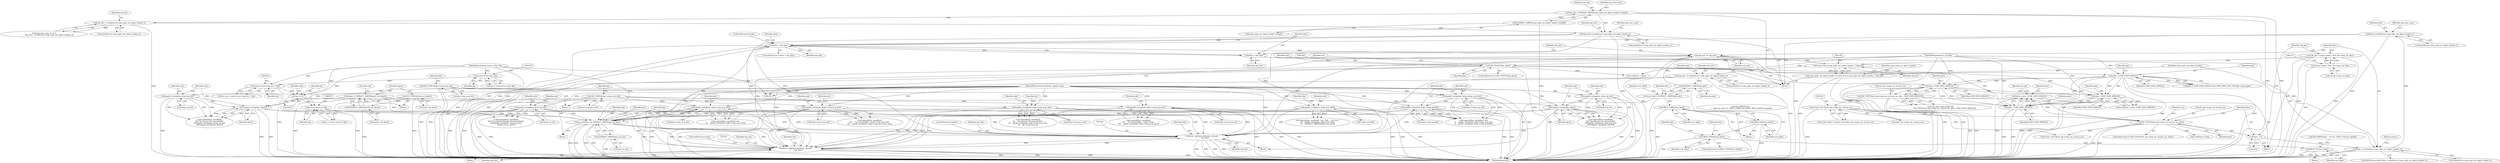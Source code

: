 digraph "0_tcpdump_2b62d1dda41590db29368ec7ba5f4faf3464765a@API" {
"1001168" [label="(Call,hlen-=sizeof(struct icmp_mpls_ext_object_header_t))"];
"1001120" [label="(Call,hlen > sizeof(struct icmp_mpls_ext_object_header_t))"];
"1001109" [label="(Call,hlen -= 4)"];
"1001064" [label="(Call,ND_TTEST2(ext_dp->icmp_ext_version_res, hlen))"];
"1001013" [label="(Call,(const void *)&ext_dp->icmp_ext_version_res)"];
"1000997" [label="(Call,ND_TTEST2(ext_dp->icmp_ext_version_res, plen - ICMP_EXTD_MINLEN))"];
"1001001" [label="(Call,plen - ICMP_EXTD_MINLEN)"];
"1000880" [label="(Call,ND_TTEST2(*bp, plen))"];
"1000112" [label="(MethodParameterIn,u_int plen)"];
"1000980" [label="(Call,plen > ICMP_EXTD_MINLEN)"];
"1001058" [label="(Call,hlen = plen - ICMP_EXTD_MINLEN)"];
"1001060" [label="(Call,plen - ICMP_EXTD_MINLEN)"];
"1001025" [label="(Call,plen - ICMP_EXTD_MINLEN)"];
"1001248" [label="(Call,hlen -= obj_tlen)"];
"1001244" [label="(Call,hlen < obj_tlen)"];
"1001168" [label="(Call,hlen-=sizeof(struct icmp_mpls_ext_object_header_t))"];
"1001229" [label="(Call,print_unknown_data(ndo, obj_tptr, \"\n\t    \", obj_tlen))"];
"1000311" [label="(Call,udpport_string(ndo, dport))"];
"1000305" [label="(Call,ipaddr_string(ndo, &oip->ip_dst))"];
"1000110" [label="(MethodParameterIn,netdissect_options *ndo)"];
"1000267" [label="(Call,dport = EXTRACT_16BITS(&ouh->uh_dport))"];
"1000269" [label="(Call,EXTRACT_16BITS(&ouh->uh_dport))"];
"1000263" [label="(Call,ND_TCHECK(ouh->uh_dport))"];
"1000293" [label="(Call,tcpport_string(ndo, dport))"];
"1000287" [label="(Call,ipaddr_string(ndo, &oip->ip_dst))"];
"1000383" [label="(Call,ipaddr_string(ndo, &dp->icmp_ip.ip_dst))"];
"1000196" [label="(Call,ND_TCHECK(dp->icmp_ip.ip_dst))"];
"1000408" [label="(Call,ipaddr_string(ndo, &dp->icmp_ip.ip_dst))"];
"1000365" [label="(Call,ipaddr_string(ndo, &dp->icmp_ip.ip_dst))"];
"1000323" [label="(Call,ipaddr_string(ndo, &oip->ip_dst))"];
"1000656" [label="(Call,ipaddr_string(ndo, &idp->ird_addr))"];
"1000959" [label="(Call,ip_print(ndo, bp, EXTRACT_16BITS(&ip->ip_len)))"];
"1000221" [label="(Call,ipaddr_string(ndo, &dp->icmp_ip.ip_dst))"];
"1000448" [label="(Call,ipaddr_string(ndo, &dp->icmp_gwaddr))"];
"1000440" [label="(Call,ipaddr_string(ndo, &dp->icmp_ip.ip_dst))"];
"1000419" [label="(Call,ND_TCHECK(dp->icmp_ip.ip_dst))"];
"1000951" [label="(Call,(const struct ip *)bp)"];
"1000942" [label="(Call,bp += 8)"];
"1000143" [label="(Call,(const struct icmp_ext_t *)bp)"];
"1000138" [label="(Call,(const struct icmp *)bp)"];
"1000111" [label="(MethodParameterIn,const u_char *bp)"];
"1000962" [label="(Call,EXTRACT_16BITS(&ip->ip_len))"];
"1001237" [label="(Call,print_unknown_data(ndo, obj_tptr, \"\n\t    \", obj_tlen))"];
"1001149" [label="(Call,obj_tptr += sizeof(struct icmp_mpls_ext_object_header_t))"];
"1001127" [label="(Call,(const struct icmp_mpls_ext_object_header_t *)obj_tptr)"];
"1001112" [label="(Call,obj_tptr = (const uint8_t *)ext_dp->icmp_ext_data)"];
"1001114" [label="(Call,(const uint8_t *)ext_dp->icmp_ext_data)"];
"1001251" [label="(Call,obj_tptr += obj_tlen)"];
"1001201" [label="(Call,EXTRACT_32BITS(obj_tptr))"];
"1001183" [label="(Call,obj_tlen-=sizeof(struct icmp_mpls_ext_object_header_t))"];
"1001133" [label="(Call,obj_tlen = EXTRACT_16BITS(icmp_mpls_ext_object_header->length))"];
"1001135" [label="(Call,EXTRACT_16BITS(icmp_mpls_ext_object_header->length))"];
"1001177" [label="(Call,obj_tlen < sizeof(struct icmp_mpls_ext_object_header_t))"];
"1001125" [label="(Call,icmp_mpls_ext_object_header = (const struct icmp_mpls_ext_object_header_t *)obj_tptr)"];
"1001199" [label="(Call,raw_label = EXTRACT_32BITS(obj_tptr))"];
"1001209" [label="(Call,MPLS_LABEL(raw_label))"];
"1001211" [label="(Call,MPLS_EXP(raw_label))"];
"1001214" [label="(Call,MPLS_STACK(raw_label))"];
"1001225" [label="(Call,MPLS_TTL(raw_label))"];
"1000360" [label="(Call,snprintf(buf, sizeof(buf),\n\t\t\t\t    \"%s unreachable - need to frag (mtu %d)\",\n\t\t\t\t    ipaddr_string(ndo, &dp->icmp_ip.ip_dst), mtu))"];
"1001243" [label="(ControlStructure,if (hlen < obj_tlen))"];
"1001168" [label="(Call,hlen-=sizeof(struct icmp_mpls_ext_object_header_t))"];
"1000145" [label="(Identifier,bp)"];
"1000311" [label="(Call,udpport_string(ndo, dport))"];
"1001238" [label="(Identifier,ndo)"];
"1001121" [label="(Identifier,hlen)"];
"1001250" [label="(Identifier,obj_tlen)"];
"1000287" [label="(Call,ipaddr_string(ndo, &oip->ip_dst))"];
"1000419" [label="(Call,ND_TCHECK(dp->icmp_ip.ip_dst))"];
"1000330" [label="(Identifier,oip)"];
"1001026" [label="(Identifier,plen)"];
"1000295" [label="(Identifier,dport)"];
"1001248" [label="(Call,hlen -= obj_tlen)"];
"1001066" [label="(Identifier,ext_dp)"];
"1001135" [label="(Call,EXTRACT_16BITS(icmp_mpls_ext_object_header->length))"];
"1000980" [label="(Call,plen > ICMP_EXTD_MINLEN)"];
"1000318" [label="(Call,snprintf(buf, sizeof(buf),\n\t\t\t\t\t\"%s protocol %d port %d unreachable\",\n\t\t\t\t\tipaddr_string(ndo, &oip->ip_dst),\n\t\t\t\t\toip->ip_p, dport))"];
"1001223" [label="(Block,)"];
"1000941" [label="(Block,)"];
"1000294" [label="(Identifier,ndo)"];
"1000420" [label="(Call,dp->icmp_ip.ip_dst)"];
"1000403" [label="(Call,snprintf(buf, sizeof(buf), fmt,\n\t\t\t    ipaddr_string(ndo, &dp->icmp_ip.ip_dst)))"];
"1000410" [label="(Call,&dp->icmp_ip.ip_dst)"];
"1000373" [label="(Identifier,mtu)"];
"1000879" [label="(ControlStructure,if (ND_TTEST2(*bp, plen)))"];
"1000934" [label="(Identifier,ndo)"];
"1000657" [label="(Identifier,ndo)"];
"1000276" [label="(Identifier,oip)"];
"1000263" [label="(Call,ND_TCHECK(ouh->uh_dport))"];
"1001136" [label="(Call,icmp_mpls_ext_object_header->length)"];
"1001173" [label="(Call,(obj_class_num == 0) ||\n                    (obj_tlen < sizeof(struct icmp_mpls_ext_object_header_t)))"];
"1000112" [label="(MethodParameterIn,u_int plen)"];
"1001064" [label="(Call,ND_TTEST2(ext_dp->icmp_ext_version_res, hlen))"];
"1000442" [label="(Call,&dp->icmp_ip.ip_dst)"];
"1001025" [label="(Call,plen - ICMP_EXTD_MINLEN)"];
"1001242" [label="(ControlStructure,break;)"];
"1001155" [label="(Identifier,ndo)"];
"1001260" [label="(MethodReturn,RET)"];
"1000435" [label="(Call,snprintf(buf, sizeof(buf), fmt,\n\t\t    ipaddr_string(ndo, &dp->icmp_ip.ip_dst),\n\t\t    ipaddr_string(ndo, &dp->icmp_gwaddr)))"];
"1001215" [label="(Identifier,raw_label)"];
"1001019" [label="(Call,vec[0].len = plen - ICMP_EXTD_MINLEN)"];
"1000951" [label="(Call,(const struct ip *)bp)"];
"1001003" [label="(Identifier,ICMP_EXTD_MINLEN)"];
"1000942" [label="(Call,bp += 8)"];
"1001208" [label="(Block,)"];
"1001177" [label="(Call,obj_tlen < sizeof(struct icmp_mpls_ext_object_header_t))"];
"1001122" [label="(Call,sizeof(struct icmp_mpls_ext_object_header_t))"];
"1001237" [label="(Call,print_unknown_data(ndo, obj_tptr, \"\n\t    \", obj_tlen))"];
"1001078" [label="(Call,(const void *)&ext_dp->icmp_ext_version_res)"];
"1001062" [label="(Identifier,ICMP_EXTD_MINLEN)"];
"1000222" [label="(Identifier,ndo)"];
"1001231" [label="(Identifier,obj_tptr)"];
"1001211" [label="(Call,MPLS_EXP(raw_label))"];
"1000658" [label="(Call,&idp->ird_addr)"];
"1000383" [label="(Call,ipaddr_string(ndo, &dp->icmp_ip.ip_dst))"];
"1001214" [label="(Call,MPLS_STACK(raw_label))"];
"1001110" [label="(Identifier,hlen)"];
"1001114" [label="(Call,(const uint8_t *)ext_dp->icmp_ext_data)"];
"1000206" [label="(Block,)"];
"1000305" [label="(Call,ipaddr_string(ndo, &oip->ip_dst))"];
"1000269" [label="(Call,EXTRACT_16BITS(&ouh->uh_dport))"];
"1000947" [label="(Identifier,ndo)"];
"1001199" [label="(Call,raw_label = EXTRACT_32BITS(obj_tptr))"];
"1001132" [label="(Identifier,icmp_mpls_ext_object_header)"];
"1001220" [label="(Call,ND_PRINT((ndo, \", ttl %u\", MPLS_TTL(raw_label))))"];
"1001202" [label="(Identifier,obj_tptr)"];
"1001246" [label="(Identifier,obj_tlen)"];
"1001065" [label="(Call,ext_dp->icmp_ext_version_res)"];
"1001178" [label="(Identifier,obj_tlen)"];
"1000312" [label="(Identifier,ndo)"];
"1001068" [label="(Identifier,hlen)"];
"1000138" [label="(Call,(const struct icmp *)bp)"];
"1001124" [label="(Block,)"];
"1001201" [label="(Call,EXTRACT_32BITS(obj_tptr))"];
"1000196" [label="(Call,ND_TCHECK(dp->icmp_ip.ip_dst))"];
"1001002" [label="(Identifier,plen)"];
"1000223" [label="(Call,&dp->icmp_ip.ip_dst)"];
"1001183" [label="(Call,obj_tlen-=sizeof(struct icmp_mpls_ext_object_header_t))"];
"1001193" [label="(Block,)"];
"1001252" [label="(Identifier,obj_tptr)"];
"1000961" [label="(Identifier,bp)"];
"1000896" [label="(Call,vec[0].len = plen)"];
"1000979" [label="(Call,plen > ICMP_EXTD_MINLEN && ICMP_MPLS_EXT_TYPE(dp->icmp_type))"];
"1000450" [label="(Call,&dp->icmp_gwaddr)"];
"1001251" [label="(Call,obj_tptr += obj_tlen)"];
"1000982" [label="(Identifier,ICMP_EXTD_MINLEN)"];
"1001185" [label="(Call,sizeof(struct icmp_mpls_ext_object_header_t))"];
"1000110" [label="(MethodParameterIn,netdissect_options *ndo)"];
"1000992" [label="(Call,!ext_dp->icmp_length &&\n                ND_TTEST2(ext_dp->icmp_ext_version_res, plen - ICMP_EXTD_MINLEN))"];
"1001150" [label="(Identifier,obj_tptr)"];
"1001210" [label="(Identifier,raw_label)"];
"1001241" [label="(Identifier,obj_tlen)"];
"1001063" [label="(ControlStructure,if (ND_TTEST2(ext_dp->icmp_ext_version_res, hlen)))"];
"1001113" [label="(Identifier,obj_tptr)"];
"1001126" [label="(Identifier,icmp_mpls_ext_object_header)"];
"1000270" [label="(Call,&ouh->uh_dport)"];
"1001213" [label="(ControlStructure,if (MPLS_STACK(raw_label)))"];
"1001188" [label="(Identifier,obj_class_num)"];
"1000998" [label="(Call,ext_dp->icmp_ext_version_res)"];
"1001134" [label="(Identifier,obj_tlen)"];
"1000140" [label="(Identifier,bp)"];
"1001169" [label="(Identifier,hlen)"];
"1000665" [label="(Identifier,idp)"];
"1001179" [label="(Call,sizeof(struct icmp_mpls_ext_object_header_t))"];
"1000959" [label="(Call,ip_print(ndo, bp, EXTRACT_16BITS(&ip->ip_len)))"];
"1000221" [label="(Call,ipaddr_string(ndo, &dp->icmp_ip.ip_dst))"];
"1000282" [label="(Call,snprintf(buf, sizeof(buf),\n\t\t\t\t\t\"%s tcp port %s unreachable\",\n\t\t\t\t\tipaddr_string(ndo, &oip->ip_dst),\n\t\t\t\t\ttcpport_string(ndo, dport)))"];
"1000943" [label="(Identifier,bp)"];
"1001232" [label="(Literal,\"\n\t    \")"];
"1001151" [label="(Call,sizeof(struct icmp_mpls_ext_object_header_t))"];
"1000408" [label="(Call,ipaddr_string(ndo, &dp->icmp_ip.ip_dst))"];
"1000204" [label="(Identifier,dp)"];
"1001001" [label="(Call,plen - ICMP_EXTD_MINLEN)"];
"1000881" [label="(Call,*bp)"];
"1000162" [label="(Block,)"];
"1000143" [label="(Call,(const struct icmp_ext_t *)bp)"];
"1000136" [label="(Call,dp = (const struct icmp *)bp)"];
"1001111" [label="(Literal,4)"];
"1000997" [label="(Call,ND_TTEST2(ext_dp->icmp_ext_version_res, plen - ICMP_EXTD_MINLEN))"];
"1000293" [label="(Call,tcpport_string(ndo, dport))"];
"1000944" [label="(Literal,8)"];
"1001203" [label="(Call,ND_PRINT((ndo, \"\n\t    label %u, exp %u\", MPLS_LABEL(raw_label), MPLS_EXP(raw_label))))"];
"1000448" [label="(Call,ipaddr_string(ndo, &dp->icmp_gwaddr))"];
"1000960" [label="(Identifier,ndo)"];
"1001240" [label="(Literal,\"\n\t    \")"];
"1001060" [label="(Call,plen - ICMP_EXTD_MINLEN)"];
"1000111" [label="(MethodParameterIn,const u_char *bp)"];
"1000985" [label="(Identifier,dp)"];
"1000324" [label="(Identifier,ndo)"];
"1001218" [label="(Identifier,ndo)"];
"1001140" [label="(Identifier,obj_class_num)"];
"1000267" [label="(Call,dport = EXTRACT_16BITS(&ouh->uh_dport))"];
"1001254" [label="(Return,return;)"];
"1000323" [label="(Call,ipaddr_string(ndo, &oip->ip_dst))"];
"1000969" [label="(Identifier,ndo)"];
"1000365" [label="(Call,ipaddr_string(ndo, &dp->icmp_ip.ip_dst))"];
"1001133" [label="(Call,obj_tlen = EXTRACT_16BITS(icmp_mpls_ext_object_header->length))"];
"1000264" [label="(Call,ouh->uh_dport)"];
"1000216" [label="(Call,snprintf(buf, sizeof(buf),\n\t\t\t    \"%s protocol %d unreachable\",\n\t\t\t    ipaddr_string(ndo, &dp->icmp_ip.ip_dst),\n\t\t\t    dp->icmp_ip.ip_p))"];
"1001011" [label="(Call,(const uint8_t *)(const void *)&ext_dp->icmp_ext_version_res)"];
"1000141" [label="(Call,ext_dp = (const struct icmp_ext_t *)bp)"];
"1001245" [label="(Identifier,hlen)"];
"1001253" [label="(Identifier,obj_tlen)"];
"1000313" [label="(Identifier,dport)"];
"1001233" [label="(Identifier,obj_tlen)"];
"1000366" [label="(Identifier,ndo)"];
"1001205" [label="(Identifier,ndo)"];
"1001209" [label="(Call,MPLS_LABEL(raw_label))"];
"1000981" [label="(Identifier,plen)"];
"1001119" [label="(ControlStructure,while (hlen > sizeof(struct icmp_mpls_ext_object_header_t)))"];
"1001225" [label="(Call,MPLS_TTL(raw_label))"];
"1000268" [label="(Identifier,dport)"];
"1001125" [label="(Call,icmp_mpls_ext_object_header = (const struct icmp_mpls_ext_object_header_t *)obj_tptr)"];
"1001013" [label="(Call,(const void *)&ext_dp->icmp_ext_version_res)"];
"1001200" [label="(Identifier,raw_label)"];
"1001061" [label="(Identifier,plen)"];
"1000300" [label="(Call,snprintf(buf, sizeof(buf),\n\t\t\t\t\t\"%s udp port %s unreachable\",\n\t\t\t\t\tipaddr_string(ndo, &oip->ip_dst),\n\t\t\t\t\tudpport_string(ndo, dport)))"];
"1001189" [label="(Block,)"];
"1001230" [label="(Identifier,ndo)"];
"1001212" [label="(Identifier,raw_label)"];
"1001184" [label="(Identifier,obj_tlen)"];
"1001084" [label="(Call,vec[0].len = hlen)"];
"1001234" [label="(ControlStructure,break;)"];
"1001247" [label="(ControlStructure,break;)"];
"1001109" [label="(Call,hlen -= 4)"];
"1001149" [label="(Call,obj_tptr += sizeof(struct icmp_mpls_ext_object_header_t))"];
"1001116" [label="(Call,ext_dp->icmp_ext_data)"];
"1001073" [label="(Identifier,vec)"];
"1000953" [label="(Identifier,bp)"];
"1001127" [label="(Call,(const struct icmp_mpls_ext_object_header_t *)obj_tptr)"];
"1000197" [label="(Call,dp->icmp_ip.ip_dst)"];
"1000880" [label="(Call,ND_TTEST2(*bp, plen))"];
"1000306" [label="(Identifier,ndo)"];
"1001239" [label="(Identifier,obj_tptr)"];
"1001222" [label="(Identifier,ndo)"];
"1001244" [label="(Call,hlen < obj_tlen)"];
"1000987" [label="(Block,)"];
"1001249" [label="(Identifier,hlen)"];
"1000288" [label="(Identifier,ndo)"];
"1000385" [label="(Call,&dp->icmp_ip.ip_dst)"];
"1000883" [label="(Identifier,plen)"];
"1000963" [label="(Call,&ip->ip_len)"];
"1000325" [label="(Call,&oip->ip_dst)"];
"1001120" [label="(Call,hlen > sizeof(struct icmp_mpls_ext_object_header_t))"];
"1001015" [label="(Call,&ext_dp->icmp_ext_version_res)"];
"1000962" [label="(Call,EXTRACT_16BITS(&ip->ip_len))"];
"1000378" [label="(Call,snprintf(buf, sizeof(buf),\n\t\t\t\t    \"%s unreachable - need to frag\",\n\t\t\t\t    ipaddr_string(ndo, &dp->icmp_ip.ip_dst)))"];
"1001175" [label="(Identifier,obj_class_num)"];
"1001170" [label="(Call,sizeof(struct icmp_mpls_ext_object_header_t))"];
"1000289" [label="(Call,&oip->ip_dst)"];
"1000656" [label="(Call,ipaddr_string(ndo, &idp->ird_addr))"];
"1000384" [label="(Identifier,ndo)"];
"1001229" [label="(Call,print_unknown_data(ndo, obj_tptr, \"\n\t    \", obj_tlen))"];
"1000449" [label="(Identifier,ndo)"];
"1000441" [label="(Identifier,ndo)"];
"1000307" [label="(Call,&oip->ip_dst)"];
"1000367" [label="(Call,&dp->icmp_ip.ip_dst)"];
"1001129" [label="(Identifier,obj_tptr)"];
"1000426" [label="(Identifier,fmt)"];
"1001058" [label="(Call,hlen = plen - ICMP_EXTD_MINLEN)"];
"1000231" [label="(Identifier,dp)"];
"1001059" [label="(Identifier,hlen)"];
"1001027" [label="(Identifier,ICMP_EXTD_MINLEN)"];
"1000949" [label="(Call,ip = (const struct ip *)bp)"];
"1001226" [label="(Identifier,raw_label)"];
"1001112" [label="(Call,obj_tptr = (const uint8_t *)ext_dp->icmp_ext_data)"];
"1000647" [label="(Call,snprintf(cp, sizeof(buf) - (cp - buf), \" {%s %u}\",\n\t\t\t    ipaddr_string(ndo, &idp->ird_addr),\n\t\t\t    EXTRACT_32BITS(&idp->ird_pref)))"];
"1000409" [label="(Identifier,ndo)"];
"1000888" [label="(Identifier,vec)"];
"1000440" [label="(Call,ipaddr_string(ndo, &dp->icmp_ip.ip_dst))"];
"1001168" -> "1001124"  [label="AST: "];
"1001168" -> "1001170"  [label="CFG: "];
"1001169" -> "1001168"  [label="AST: "];
"1001170" -> "1001168"  [label="AST: "];
"1001175" -> "1001168"  [label="CFG: "];
"1001168" -> "1001260"  [label="DDG: "];
"1001120" -> "1001168"  [label="DDG: "];
"1001168" -> "1001244"  [label="DDG: "];
"1001120" -> "1001119"  [label="AST: "];
"1001120" -> "1001122"  [label="CFG: "];
"1001121" -> "1001120"  [label="AST: "];
"1001122" -> "1001120"  [label="AST: "];
"1001126" -> "1001120"  [label="CFG: "];
"1001254" -> "1001120"  [label="CFG: "];
"1001120" -> "1001260"  [label="DDG: "];
"1001120" -> "1001260"  [label="DDG: "];
"1001109" -> "1001120"  [label="DDG: "];
"1001248" -> "1001120"  [label="DDG: "];
"1001109" -> "1000987"  [label="AST: "];
"1001109" -> "1001111"  [label="CFG: "];
"1001110" -> "1001109"  [label="AST: "];
"1001111" -> "1001109"  [label="AST: "];
"1001113" -> "1001109"  [label="CFG: "];
"1001064" -> "1001109"  [label="DDG: "];
"1001064" -> "1001063"  [label="AST: "];
"1001064" -> "1001068"  [label="CFG: "];
"1001065" -> "1001064"  [label="AST: "];
"1001068" -> "1001064"  [label="AST: "];
"1001073" -> "1001064"  [label="CFG: "];
"1001110" -> "1001064"  [label="CFG: "];
"1001064" -> "1001260"  [label="DDG: "];
"1001064" -> "1001260"  [label="DDG: "];
"1001013" -> "1001064"  [label="DDG: "];
"1000997" -> "1001064"  [label="DDG: "];
"1001058" -> "1001064"  [label="DDG: "];
"1001064" -> "1001078"  [label="DDG: "];
"1001064" -> "1001084"  [label="DDG: "];
"1001013" -> "1001011"  [label="AST: "];
"1001013" -> "1001015"  [label="CFG: "];
"1001014" -> "1001013"  [label="AST: "];
"1001015" -> "1001013"  [label="AST: "];
"1001011" -> "1001013"  [label="CFG: "];
"1001013" -> "1001260"  [label="DDG: "];
"1001013" -> "1001011"  [label="DDG: "];
"1000997" -> "1001013"  [label="DDG: "];
"1001013" -> "1001078"  [label="DDG: "];
"1000997" -> "1000992"  [label="AST: "];
"1000997" -> "1001001"  [label="CFG: "];
"1000998" -> "1000997"  [label="AST: "];
"1001001" -> "1000997"  [label="AST: "];
"1000992" -> "1000997"  [label="CFG: "];
"1000997" -> "1001260"  [label="DDG: "];
"1000997" -> "1001260"  [label="DDG: "];
"1000997" -> "1000992"  [label="DDG: "];
"1000997" -> "1000992"  [label="DDG: "];
"1001001" -> "1000997"  [label="DDG: "];
"1001001" -> "1000997"  [label="DDG: "];
"1001001" -> "1001003"  [label="CFG: "];
"1001002" -> "1001001"  [label="AST: "];
"1001003" -> "1001001"  [label="AST: "];
"1001001" -> "1001260"  [label="DDG: "];
"1001001" -> "1001260"  [label="DDG: "];
"1000880" -> "1001001"  [label="DDG: "];
"1000980" -> "1001001"  [label="DDG: "];
"1000980" -> "1001001"  [label="DDG: "];
"1000112" -> "1001001"  [label="DDG: "];
"1001001" -> "1001025"  [label="DDG: "];
"1001001" -> "1001025"  [label="DDG: "];
"1001001" -> "1001060"  [label="DDG: "];
"1001001" -> "1001060"  [label="DDG: "];
"1000880" -> "1000879"  [label="AST: "];
"1000880" -> "1000883"  [label="CFG: "];
"1000881" -> "1000880"  [label="AST: "];
"1000883" -> "1000880"  [label="AST: "];
"1000888" -> "1000880"  [label="CFG: "];
"1000934" -> "1000880"  [label="CFG: "];
"1000880" -> "1001260"  [label="DDG: "];
"1000880" -> "1001260"  [label="DDG: "];
"1000880" -> "1001260"  [label="DDG: "];
"1000112" -> "1000880"  [label="DDG: "];
"1000880" -> "1000896"  [label="DDG: "];
"1000880" -> "1000980"  [label="DDG: "];
"1000880" -> "1001025"  [label="DDG: "];
"1000880" -> "1001060"  [label="DDG: "];
"1000112" -> "1000109"  [label="AST: "];
"1000112" -> "1001260"  [label="DDG: "];
"1000112" -> "1000896"  [label="DDG: "];
"1000112" -> "1000980"  [label="DDG: "];
"1000112" -> "1001025"  [label="DDG: "];
"1000112" -> "1001060"  [label="DDG: "];
"1000980" -> "1000979"  [label="AST: "];
"1000980" -> "1000982"  [label="CFG: "];
"1000981" -> "1000980"  [label="AST: "];
"1000982" -> "1000980"  [label="AST: "];
"1000985" -> "1000980"  [label="CFG: "];
"1000979" -> "1000980"  [label="CFG: "];
"1000980" -> "1001260"  [label="DDG: "];
"1000980" -> "1001260"  [label="DDG: "];
"1000980" -> "1000979"  [label="DDG: "];
"1000980" -> "1000979"  [label="DDG: "];
"1000980" -> "1001025"  [label="DDG: "];
"1000980" -> "1001025"  [label="DDG: "];
"1000980" -> "1001060"  [label="DDG: "];
"1000980" -> "1001060"  [label="DDG: "];
"1001058" -> "1000987"  [label="AST: "];
"1001058" -> "1001060"  [label="CFG: "];
"1001059" -> "1001058"  [label="AST: "];
"1001060" -> "1001058"  [label="AST: "];
"1001066" -> "1001058"  [label="CFG: "];
"1001058" -> "1001260"  [label="DDG: "];
"1001060" -> "1001058"  [label="DDG: "];
"1001060" -> "1001058"  [label="DDG: "];
"1001060" -> "1001062"  [label="CFG: "];
"1001061" -> "1001060"  [label="AST: "];
"1001062" -> "1001060"  [label="AST: "];
"1001060" -> "1001260"  [label="DDG: "];
"1001060" -> "1001260"  [label="DDG: "];
"1001025" -> "1001060"  [label="DDG: "];
"1001025" -> "1001060"  [label="DDG: "];
"1001025" -> "1001019"  [label="AST: "];
"1001025" -> "1001027"  [label="CFG: "];
"1001026" -> "1001025"  [label="AST: "];
"1001027" -> "1001025"  [label="AST: "];
"1001019" -> "1001025"  [label="CFG: "];
"1001025" -> "1001260"  [label="DDG: "];
"1001025" -> "1001260"  [label="DDG: "];
"1001025" -> "1001019"  [label="DDG: "];
"1001025" -> "1001019"  [label="DDG: "];
"1001248" -> "1001124"  [label="AST: "];
"1001248" -> "1001250"  [label="CFG: "];
"1001249" -> "1001248"  [label="AST: "];
"1001250" -> "1001248"  [label="AST: "];
"1001252" -> "1001248"  [label="CFG: "];
"1001244" -> "1001248"  [label="DDG: "];
"1001244" -> "1001248"  [label="DDG: "];
"1001244" -> "1001243"  [label="AST: "];
"1001244" -> "1001246"  [label="CFG: "];
"1001245" -> "1001244"  [label="AST: "];
"1001246" -> "1001244"  [label="AST: "];
"1001247" -> "1001244"  [label="CFG: "];
"1001249" -> "1001244"  [label="CFG: "];
"1001244" -> "1001260"  [label="DDG: "];
"1001244" -> "1001260"  [label="DDG: "];
"1001244" -> "1001260"  [label="DDG: "];
"1001229" -> "1001244"  [label="DDG: "];
"1001183" -> "1001244"  [label="DDG: "];
"1001237" -> "1001244"  [label="DDG: "];
"1001244" -> "1001251"  [label="DDG: "];
"1001229" -> "1001193"  [label="AST: "];
"1001229" -> "1001233"  [label="CFG: "];
"1001230" -> "1001229"  [label="AST: "];
"1001231" -> "1001229"  [label="AST: "];
"1001232" -> "1001229"  [label="AST: "];
"1001233" -> "1001229"  [label="AST: "];
"1001234" -> "1001229"  [label="CFG: "];
"1001229" -> "1001260"  [label="DDG: "];
"1001229" -> "1001260"  [label="DDG: "];
"1001229" -> "1001260"  [label="DDG: "];
"1001229" -> "1001260"  [label="DDG: "];
"1000311" -> "1001229"  [label="DDG: "];
"1000293" -> "1001229"  [label="DDG: "];
"1000383" -> "1001229"  [label="DDG: "];
"1000408" -> "1001229"  [label="DDG: "];
"1000365" -> "1001229"  [label="DDG: "];
"1000323" -> "1001229"  [label="DDG: "];
"1000656" -> "1001229"  [label="DDG: "];
"1000959" -> "1001229"  [label="DDG: "];
"1001237" -> "1001229"  [label="DDG: "];
"1000221" -> "1001229"  [label="DDG: "];
"1000448" -> "1001229"  [label="DDG: "];
"1000110" -> "1001229"  [label="DDG: "];
"1001149" -> "1001229"  [label="DDG: "];
"1001183" -> "1001229"  [label="DDG: "];
"1001229" -> "1001237"  [label="DDG: "];
"1001229" -> "1001251"  [label="DDG: "];
"1000311" -> "1000300"  [label="AST: "];
"1000311" -> "1000313"  [label="CFG: "];
"1000312" -> "1000311"  [label="AST: "];
"1000313" -> "1000311"  [label="AST: "];
"1000300" -> "1000311"  [label="CFG: "];
"1000311" -> "1001260"  [label="DDG: "];
"1000311" -> "1001260"  [label="DDG: "];
"1000311" -> "1000300"  [label="DDG: "];
"1000311" -> "1000300"  [label="DDG: "];
"1000305" -> "1000311"  [label="DDG: "];
"1000110" -> "1000311"  [label="DDG: "];
"1000267" -> "1000311"  [label="DDG: "];
"1000311" -> "1000959"  [label="DDG: "];
"1000311" -> "1001237"  [label="DDG: "];
"1000305" -> "1000300"  [label="AST: "];
"1000305" -> "1000307"  [label="CFG: "];
"1000306" -> "1000305"  [label="AST: "];
"1000307" -> "1000305"  [label="AST: "];
"1000312" -> "1000305"  [label="CFG: "];
"1000305" -> "1001260"  [label="DDG: "];
"1000305" -> "1000300"  [label="DDG: "];
"1000305" -> "1000300"  [label="DDG: "];
"1000110" -> "1000305"  [label="DDG: "];
"1000110" -> "1000109"  [label="AST: "];
"1000110" -> "1001260"  [label="DDG: "];
"1000110" -> "1000221"  [label="DDG: "];
"1000110" -> "1000287"  [label="DDG: "];
"1000110" -> "1000293"  [label="DDG: "];
"1000110" -> "1000323"  [label="DDG: "];
"1000110" -> "1000365"  [label="DDG: "];
"1000110" -> "1000383"  [label="DDG: "];
"1000110" -> "1000408"  [label="DDG: "];
"1000110" -> "1000440"  [label="DDG: "];
"1000110" -> "1000448"  [label="DDG: "];
"1000110" -> "1000656"  [label="DDG: "];
"1000110" -> "1000959"  [label="DDG: "];
"1000110" -> "1001237"  [label="DDG: "];
"1000267" -> "1000206"  [label="AST: "];
"1000267" -> "1000269"  [label="CFG: "];
"1000268" -> "1000267"  [label="AST: "];
"1000269" -> "1000267"  [label="AST: "];
"1000276" -> "1000267"  [label="CFG: "];
"1000267" -> "1001260"  [label="DDG: "];
"1000269" -> "1000267"  [label="DDG: "];
"1000267" -> "1000293"  [label="DDG: "];
"1000267" -> "1000318"  [label="DDG: "];
"1000269" -> "1000270"  [label="CFG: "];
"1000270" -> "1000269"  [label="AST: "];
"1000269" -> "1001260"  [label="DDG: "];
"1000263" -> "1000269"  [label="DDG: "];
"1000263" -> "1000206"  [label="AST: "];
"1000263" -> "1000264"  [label="CFG: "];
"1000264" -> "1000263"  [label="AST: "];
"1000268" -> "1000263"  [label="CFG: "];
"1000263" -> "1001260"  [label="DDG: "];
"1000263" -> "1001260"  [label="DDG: "];
"1000293" -> "1000282"  [label="AST: "];
"1000293" -> "1000295"  [label="CFG: "];
"1000294" -> "1000293"  [label="AST: "];
"1000295" -> "1000293"  [label="AST: "];
"1000282" -> "1000293"  [label="CFG: "];
"1000293" -> "1001260"  [label="DDG: "];
"1000293" -> "1001260"  [label="DDG: "];
"1000293" -> "1000282"  [label="DDG: "];
"1000293" -> "1000282"  [label="DDG: "];
"1000287" -> "1000293"  [label="DDG: "];
"1000293" -> "1000959"  [label="DDG: "];
"1000293" -> "1001237"  [label="DDG: "];
"1000287" -> "1000282"  [label="AST: "];
"1000287" -> "1000289"  [label="CFG: "];
"1000288" -> "1000287"  [label="AST: "];
"1000289" -> "1000287"  [label="AST: "];
"1000294" -> "1000287"  [label="CFG: "];
"1000287" -> "1001260"  [label="DDG: "];
"1000287" -> "1000282"  [label="DDG: "];
"1000287" -> "1000282"  [label="DDG: "];
"1000383" -> "1000378"  [label="AST: "];
"1000383" -> "1000385"  [label="CFG: "];
"1000384" -> "1000383"  [label="AST: "];
"1000385" -> "1000383"  [label="AST: "];
"1000378" -> "1000383"  [label="CFG: "];
"1000383" -> "1001260"  [label="DDG: "];
"1000383" -> "1001260"  [label="DDG: "];
"1000383" -> "1000378"  [label="DDG: "];
"1000383" -> "1000378"  [label="DDG: "];
"1000196" -> "1000383"  [label="DDG: "];
"1000383" -> "1000959"  [label="DDG: "];
"1000383" -> "1001237"  [label="DDG: "];
"1000196" -> "1000162"  [label="AST: "];
"1000196" -> "1000197"  [label="CFG: "];
"1000197" -> "1000196"  [label="AST: "];
"1000204" -> "1000196"  [label="CFG: "];
"1000196" -> "1001260"  [label="DDG: "];
"1000196" -> "1001260"  [label="DDG: "];
"1000196" -> "1000221"  [label="DDG: "];
"1000196" -> "1000365"  [label="DDG: "];
"1000196" -> "1000408"  [label="DDG: "];
"1000408" -> "1000403"  [label="AST: "];
"1000408" -> "1000410"  [label="CFG: "];
"1000409" -> "1000408"  [label="AST: "];
"1000410" -> "1000408"  [label="AST: "];
"1000403" -> "1000408"  [label="CFG: "];
"1000408" -> "1001260"  [label="DDG: "];
"1000408" -> "1001260"  [label="DDG: "];
"1000408" -> "1000403"  [label="DDG: "];
"1000408" -> "1000403"  [label="DDG: "];
"1000408" -> "1000959"  [label="DDG: "];
"1000408" -> "1001237"  [label="DDG: "];
"1000365" -> "1000360"  [label="AST: "];
"1000365" -> "1000367"  [label="CFG: "];
"1000366" -> "1000365"  [label="AST: "];
"1000367" -> "1000365"  [label="AST: "];
"1000373" -> "1000365"  [label="CFG: "];
"1000365" -> "1001260"  [label="DDG: "];
"1000365" -> "1001260"  [label="DDG: "];
"1000365" -> "1000360"  [label="DDG: "];
"1000365" -> "1000360"  [label="DDG: "];
"1000365" -> "1000959"  [label="DDG: "];
"1000365" -> "1001237"  [label="DDG: "];
"1000323" -> "1000318"  [label="AST: "];
"1000323" -> "1000325"  [label="CFG: "];
"1000324" -> "1000323"  [label="AST: "];
"1000325" -> "1000323"  [label="AST: "];
"1000330" -> "1000323"  [label="CFG: "];
"1000323" -> "1001260"  [label="DDG: "];
"1000323" -> "1001260"  [label="DDG: "];
"1000323" -> "1000318"  [label="DDG: "];
"1000323" -> "1000318"  [label="DDG: "];
"1000323" -> "1000959"  [label="DDG: "];
"1000323" -> "1001237"  [label="DDG: "];
"1000656" -> "1000647"  [label="AST: "];
"1000656" -> "1000658"  [label="CFG: "];
"1000657" -> "1000656"  [label="AST: "];
"1000658" -> "1000656"  [label="AST: "];
"1000665" -> "1000656"  [label="CFG: "];
"1000656" -> "1001260"  [label="DDG: "];
"1000656" -> "1001260"  [label="DDG: "];
"1000656" -> "1000647"  [label="DDG: "];
"1000656" -> "1000647"  [label="DDG: "];
"1000656" -> "1000959"  [label="DDG: "];
"1000656" -> "1001237"  [label="DDG: "];
"1000959" -> "1000941"  [label="AST: "];
"1000959" -> "1000962"  [label="CFG: "];
"1000960" -> "1000959"  [label="AST: "];
"1000961" -> "1000959"  [label="AST: "];
"1000962" -> "1000959"  [label="AST: "];
"1000969" -> "1000959"  [label="CFG: "];
"1000959" -> "1001260"  [label="DDG: "];
"1000959" -> "1001260"  [label="DDG: "];
"1000959" -> "1001260"  [label="DDG: "];
"1000959" -> "1001260"  [label="DDG: "];
"1000221" -> "1000959"  [label="DDG: "];
"1000448" -> "1000959"  [label="DDG: "];
"1000951" -> "1000959"  [label="DDG: "];
"1000111" -> "1000959"  [label="DDG: "];
"1000962" -> "1000959"  [label="DDG: "];
"1000959" -> "1001237"  [label="DDG: "];
"1000221" -> "1000216"  [label="AST: "];
"1000221" -> "1000223"  [label="CFG: "];
"1000222" -> "1000221"  [label="AST: "];
"1000223" -> "1000221"  [label="AST: "];
"1000231" -> "1000221"  [label="CFG: "];
"1000221" -> "1001260"  [label="DDG: "];
"1000221" -> "1001260"  [label="DDG: "];
"1000221" -> "1000216"  [label="DDG: "];
"1000221" -> "1000216"  [label="DDG: "];
"1000221" -> "1001237"  [label="DDG: "];
"1000448" -> "1000435"  [label="AST: "];
"1000448" -> "1000450"  [label="CFG: "];
"1000449" -> "1000448"  [label="AST: "];
"1000450" -> "1000448"  [label="AST: "];
"1000435" -> "1000448"  [label="CFG: "];
"1000448" -> "1001260"  [label="DDG: "];
"1000448" -> "1001260"  [label="DDG: "];
"1000448" -> "1000435"  [label="DDG: "];
"1000448" -> "1000435"  [label="DDG: "];
"1000440" -> "1000448"  [label="DDG: "];
"1000448" -> "1001237"  [label="DDG: "];
"1000440" -> "1000435"  [label="AST: "];
"1000440" -> "1000442"  [label="CFG: "];
"1000441" -> "1000440"  [label="AST: "];
"1000442" -> "1000440"  [label="AST: "];
"1000449" -> "1000440"  [label="CFG: "];
"1000440" -> "1001260"  [label="DDG: "];
"1000440" -> "1000435"  [label="DDG: "];
"1000440" -> "1000435"  [label="DDG: "];
"1000419" -> "1000440"  [label="DDG: "];
"1000419" -> "1000162"  [label="AST: "];
"1000419" -> "1000420"  [label="CFG: "];
"1000420" -> "1000419"  [label="AST: "];
"1000426" -> "1000419"  [label="CFG: "];
"1000419" -> "1001260"  [label="DDG: "];
"1000419" -> "1001260"  [label="DDG: "];
"1000951" -> "1000949"  [label="AST: "];
"1000951" -> "1000953"  [label="CFG: "];
"1000952" -> "1000951"  [label="AST: "];
"1000953" -> "1000951"  [label="AST: "];
"1000949" -> "1000951"  [label="CFG: "];
"1000951" -> "1000949"  [label="DDG: "];
"1000942" -> "1000951"  [label="DDG: "];
"1000111" -> "1000951"  [label="DDG: "];
"1000942" -> "1000941"  [label="AST: "];
"1000942" -> "1000944"  [label="CFG: "];
"1000943" -> "1000942"  [label="AST: "];
"1000944" -> "1000942"  [label="AST: "];
"1000947" -> "1000942"  [label="CFG: "];
"1000143" -> "1000942"  [label="DDG: "];
"1000111" -> "1000942"  [label="DDG: "];
"1000143" -> "1000141"  [label="AST: "];
"1000143" -> "1000145"  [label="CFG: "];
"1000144" -> "1000143"  [label="AST: "];
"1000145" -> "1000143"  [label="AST: "];
"1000141" -> "1000143"  [label="CFG: "];
"1000143" -> "1001260"  [label="DDG: "];
"1000143" -> "1000141"  [label="DDG: "];
"1000138" -> "1000143"  [label="DDG: "];
"1000111" -> "1000143"  [label="DDG: "];
"1000138" -> "1000136"  [label="AST: "];
"1000138" -> "1000140"  [label="CFG: "];
"1000139" -> "1000138"  [label="AST: "];
"1000140" -> "1000138"  [label="AST: "];
"1000136" -> "1000138"  [label="CFG: "];
"1000138" -> "1000136"  [label="DDG: "];
"1000111" -> "1000138"  [label="DDG: "];
"1000111" -> "1000109"  [label="AST: "];
"1000111" -> "1001260"  [label="DDG: "];
"1000962" -> "1000963"  [label="CFG: "];
"1000963" -> "1000962"  [label="AST: "];
"1000962" -> "1001260"  [label="DDG: "];
"1001237" -> "1001189"  [label="AST: "];
"1001237" -> "1001241"  [label="CFG: "];
"1001238" -> "1001237"  [label="AST: "];
"1001239" -> "1001237"  [label="AST: "];
"1001240" -> "1001237"  [label="AST: "];
"1001241" -> "1001237"  [label="AST: "];
"1001242" -> "1001237"  [label="CFG: "];
"1001237" -> "1001260"  [label="DDG: "];
"1001237" -> "1001260"  [label="DDG: "];
"1001237" -> "1001260"  [label="DDG: "];
"1001237" -> "1001260"  [label="DDG: "];
"1001149" -> "1001237"  [label="DDG: "];
"1001183" -> "1001237"  [label="DDG: "];
"1001237" -> "1001251"  [label="DDG: "];
"1001149" -> "1001124"  [label="AST: "];
"1001149" -> "1001151"  [label="CFG: "];
"1001150" -> "1001149"  [label="AST: "];
"1001151" -> "1001149"  [label="AST: "];
"1001155" -> "1001149"  [label="CFG: "];
"1001149" -> "1001260"  [label="DDG: "];
"1001127" -> "1001149"  [label="DDG: "];
"1001149" -> "1001201"  [label="DDG: "];
"1001127" -> "1001125"  [label="AST: "];
"1001127" -> "1001129"  [label="CFG: "];
"1001128" -> "1001127"  [label="AST: "];
"1001129" -> "1001127"  [label="AST: "];
"1001125" -> "1001127"  [label="CFG: "];
"1001127" -> "1001125"  [label="DDG: "];
"1001112" -> "1001127"  [label="DDG: "];
"1001251" -> "1001127"  [label="DDG: "];
"1001112" -> "1000987"  [label="AST: "];
"1001112" -> "1001114"  [label="CFG: "];
"1001113" -> "1001112"  [label="AST: "];
"1001114" -> "1001112"  [label="AST: "];
"1001121" -> "1001112"  [label="CFG: "];
"1001112" -> "1001260"  [label="DDG: "];
"1001112" -> "1001260"  [label="DDG: "];
"1001114" -> "1001112"  [label="DDG: "];
"1001114" -> "1001116"  [label="CFG: "];
"1001115" -> "1001114"  [label="AST: "];
"1001116" -> "1001114"  [label="AST: "];
"1001114" -> "1001260"  [label="DDG: "];
"1001251" -> "1001124"  [label="AST: "];
"1001251" -> "1001253"  [label="CFG: "];
"1001252" -> "1001251"  [label="AST: "];
"1001253" -> "1001251"  [label="AST: "];
"1001121" -> "1001251"  [label="CFG: "];
"1001251" -> "1001260"  [label="DDG: "];
"1001251" -> "1001260"  [label="DDG: "];
"1001201" -> "1001251"  [label="DDG: "];
"1001201" -> "1001199"  [label="AST: "];
"1001201" -> "1001202"  [label="CFG: "];
"1001202" -> "1001201"  [label="AST: "];
"1001199" -> "1001201"  [label="CFG: "];
"1001201" -> "1001260"  [label="DDG: "];
"1001201" -> "1001199"  [label="DDG: "];
"1001183" -> "1001124"  [label="AST: "];
"1001183" -> "1001185"  [label="CFG: "];
"1001184" -> "1001183"  [label="AST: "];
"1001185" -> "1001183"  [label="AST: "];
"1001188" -> "1001183"  [label="CFG: "];
"1001183" -> "1001260"  [label="DDG: "];
"1001133" -> "1001183"  [label="DDG: "];
"1001177" -> "1001183"  [label="DDG: "];
"1001133" -> "1001124"  [label="AST: "];
"1001133" -> "1001135"  [label="CFG: "];
"1001134" -> "1001133"  [label="AST: "];
"1001135" -> "1001133"  [label="AST: "];
"1001140" -> "1001133"  [label="CFG: "];
"1001133" -> "1001260"  [label="DDG: "];
"1001133" -> "1001260"  [label="DDG: "];
"1001135" -> "1001133"  [label="DDG: "];
"1001133" -> "1001177"  [label="DDG: "];
"1001135" -> "1001136"  [label="CFG: "];
"1001136" -> "1001135"  [label="AST: "];
"1001135" -> "1001260"  [label="DDG: "];
"1001177" -> "1001173"  [label="AST: "];
"1001177" -> "1001179"  [label="CFG: "];
"1001178" -> "1001177"  [label="AST: "];
"1001179" -> "1001177"  [label="AST: "];
"1001173" -> "1001177"  [label="CFG: "];
"1001177" -> "1001260"  [label="DDG: "];
"1001177" -> "1001173"  [label="DDG: "];
"1001125" -> "1001124"  [label="AST: "];
"1001126" -> "1001125"  [label="AST: "];
"1001132" -> "1001125"  [label="CFG: "];
"1001125" -> "1001260"  [label="DDG: "];
"1001125" -> "1001260"  [label="DDG: "];
"1001199" -> "1001193"  [label="AST: "];
"1001200" -> "1001199"  [label="AST: "];
"1001205" -> "1001199"  [label="CFG: "];
"1001199" -> "1001260"  [label="DDG: "];
"1001199" -> "1001209"  [label="DDG: "];
"1001209" -> "1001208"  [label="AST: "];
"1001209" -> "1001210"  [label="CFG: "];
"1001210" -> "1001209"  [label="AST: "];
"1001212" -> "1001209"  [label="CFG: "];
"1001209" -> "1001260"  [label="DDG: "];
"1001209" -> "1001211"  [label="DDG: "];
"1001211" -> "1001208"  [label="AST: "];
"1001211" -> "1001212"  [label="CFG: "];
"1001212" -> "1001211"  [label="AST: "];
"1001203" -> "1001211"  [label="CFG: "];
"1001211" -> "1001260"  [label="DDG: "];
"1001211" -> "1001214"  [label="DDG: "];
"1001214" -> "1001213"  [label="AST: "];
"1001214" -> "1001215"  [label="CFG: "];
"1001215" -> "1001214"  [label="AST: "];
"1001218" -> "1001214"  [label="CFG: "];
"1001222" -> "1001214"  [label="CFG: "];
"1001214" -> "1001260"  [label="DDG: "];
"1001214" -> "1001225"  [label="DDG: "];
"1001225" -> "1001223"  [label="AST: "];
"1001225" -> "1001226"  [label="CFG: "];
"1001226" -> "1001225"  [label="AST: "];
"1001220" -> "1001225"  [label="CFG: "];
"1001225" -> "1001260"  [label="DDG: "];
"1001225" -> "1001260"  [label="DDG: "];
}
